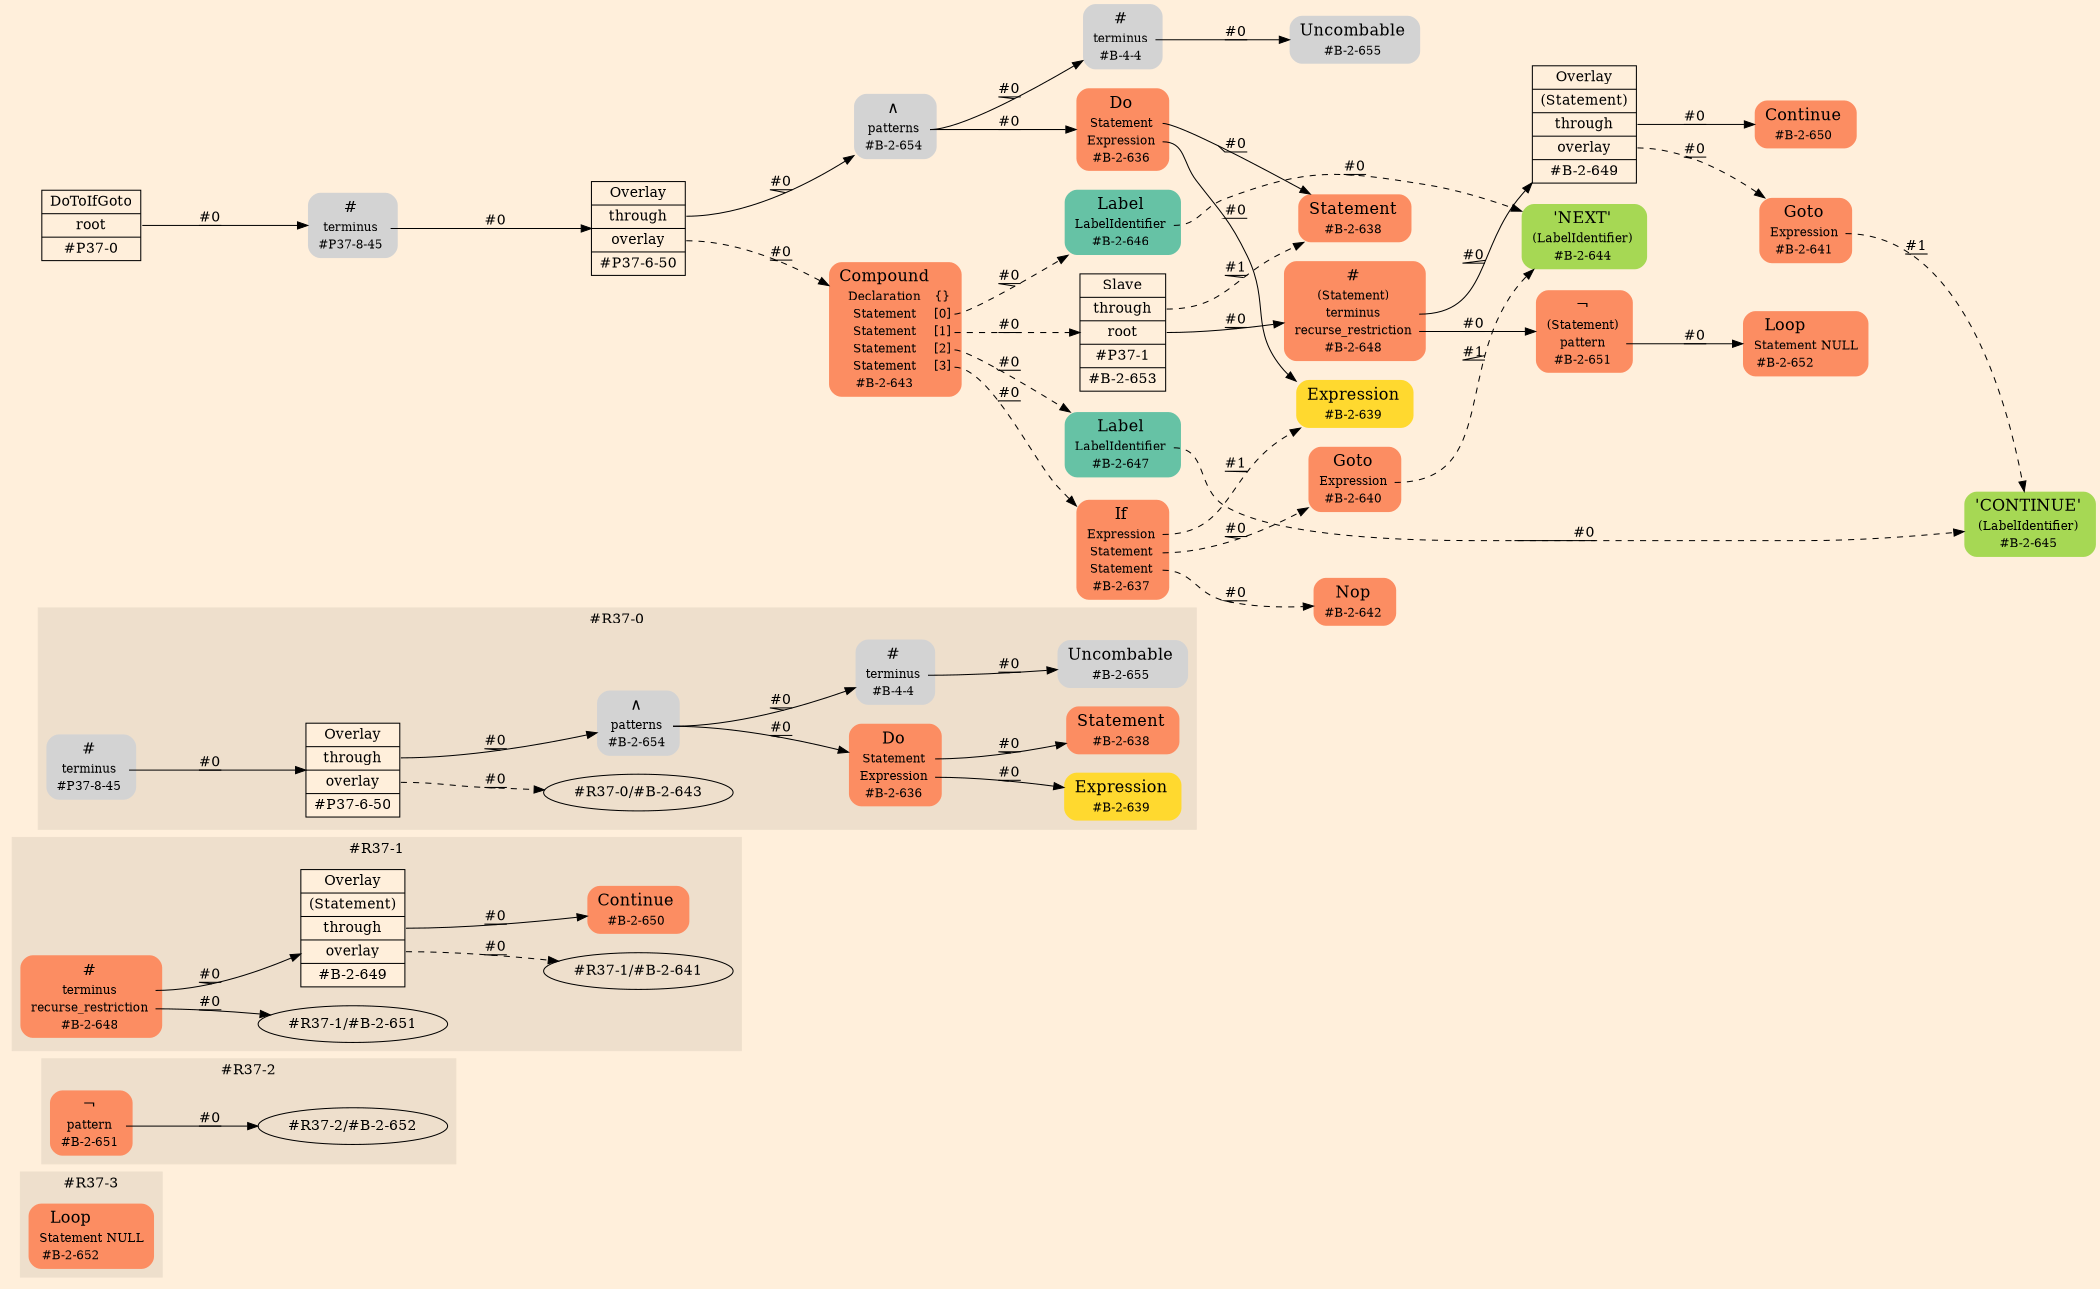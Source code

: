 digraph Inferno {
graph [
rankdir = "LR"
ranksep = 1.0
size = "14,20"
bgcolor = antiquewhite1
];
node [
];
subgraph "cluster#R37-3" {
label = "#R37-3"
style = "filled"
color = antiquewhite2
"#R37-3/#B-2-652" [
shape = "plaintext"
fillcolor = "/set28/2"
label = <<TABLE BORDER="0" CELLBORDER="0" CELLSPACING="0">
 <TR>
  <TD><FONT POINT-SIZE="16.0">Loop</FONT></TD>
  <TD></TD>
 </TR>
 <TR>
  <TD>Statement</TD>
  <TD PORT="port0">NULL</TD>
 </TR>
 <TR>
  <TD>#B-2-652</TD>
  <TD PORT="port1"></TD>
 </TR>
</TABLE>>
style = "rounded,filled"
fontsize = "12"
];
}
subgraph "cluster#R37-2" {
label = "#R37-2"
style = "filled"
color = antiquewhite2
"#R37-2/#B-2-651" [
shape = "plaintext"
fillcolor = "/set28/2"
label = <<TABLE BORDER="0" CELLBORDER="0" CELLSPACING="0">
 <TR>
  <TD><FONT POINT-SIZE="16.0">¬</FONT></TD>
  <TD></TD>
 </TR>
 <TR>
  <TD>pattern</TD>
  <TD PORT="port0"></TD>
 </TR>
 <TR>
  <TD>#B-2-651</TD>
  <TD PORT="port1"></TD>
 </TR>
</TABLE>>
style = "rounded,filled"
fontsize = "12"
];
"#R37-2/#B-2-651":port0 -> "#R37-2/#B-2-652" [style="solid"
label = "#0"
decorate = true
];
}
subgraph "cluster#R37-1" {
label = "#R37-1"
style = "filled"
color = antiquewhite2
"#R37-1/#B-2-650" [
shape = "plaintext"
fillcolor = "/set28/2"
label = <<TABLE BORDER="0" CELLBORDER="0" CELLSPACING="0">
 <TR>
  <TD><FONT POINT-SIZE="16.0">Continue</FONT></TD>
  <TD></TD>
 </TR>
 <TR>
  <TD>#B-2-650</TD>
  <TD PORT="port0"></TD>
 </TR>
</TABLE>>
style = "rounded,filled"
fontsize = "12"
];
"#R37-1/#B-2-648" [
shape = "plaintext"
fillcolor = "/set28/2"
label = <<TABLE BORDER="0" CELLBORDER="0" CELLSPACING="0">
 <TR>
  <TD><FONT POINT-SIZE="16.0">#</FONT></TD>
  <TD></TD>
 </TR>
 <TR>
  <TD>terminus</TD>
  <TD PORT="port0"></TD>
 </TR>
 <TR>
  <TD>recurse_restriction</TD>
  <TD PORT="port1"></TD>
 </TR>
 <TR>
  <TD>#B-2-648</TD>
  <TD PORT="port2"></TD>
 </TR>
</TABLE>>
style = "rounded,filled"
fontsize = "12"
];
"#R37-1/#B-2-649" [
shape = "record"
fillcolor = "/set28/2"
label = "<fixed> Overlay | <port0> (Statement) | <port1> through | <port2> overlay | <port3> #B-2-649"
style = "filled"
fontsize = "14"
fillcolor = antiquewhite1
];
"#R37-1/#B-2-648":port0 -> "#R37-1/#B-2-649" [style="solid"
label = "#0"
decorate = true
];
"#R37-1/#B-2-648":port1 -> "#R37-1/#B-2-651" [style="solid"
label = "#0"
decorate = true
];
"#R37-1/#B-2-649":port1 -> "#R37-1/#B-2-650" [style="solid"
label = "#0"
decorate = true
];
"#R37-1/#B-2-649":port2 -> "#R37-1/#B-2-641" [style="dashed"
label = "#0"
decorate = true
];
}
subgraph "cluster#R37-0" {
label = "#R37-0"
style = "filled"
color = antiquewhite2
"#R37-0/#B-2-655" [
shape = "plaintext"
label = <<TABLE BORDER="0" CELLBORDER="0" CELLSPACING="0">
 <TR>
  <TD><FONT POINT-SIZE="16.0">Uncombable</FONT></TD>
  <TD></TD>
 </TR>
 <TR>
  <TD>#B-2-655</TD>
  <TD PORT="port0"></TD>
 </TR>
</TABLE>>
style = "rounded,filled"
fontsize = "12"
];
"#R37-0/#P37-8-45" [
shape = "plaintext"
label = <<TABLE BORDER="0" CELLBORDER="0" CELLSPACING="0">
 <TR>
  <TD><FONT POINT-SIZE="16.0">#</FONT></TD>
  <TD></TD>
 </TR>
 <TR>
  <TD>terminus</TD>
  <TD PORT="port0"></TD>
 </TR>
 <TR>
  <TD>#P37-8-45</TD>
  <TD PORT="port1"></TD>
 </TR>
</TABLE>>
style = "rounded,filled"
fontsize = "12"
];
"#R37-0/#B-2-636" [
shape = "plaintext"
fillcolor = "/set28/2"
label = <<TABLE BORDER="0" CELLBORDER="0" CELLSPACING="0">
 <TR>
  <TD><FONT POINT-SIZE="16.0">Do</FONT></TD>
  <TD></TD>
 </TR>
 <TR>
  <TD>Statement</TD>
  <TD PORT="port0"></TD>
 </TR>
 <TR>
  <TD>Expression</TD>
  <TD PORT="port1"></TD>
 </TR>
 <TR>
  <TD>#B-2-636</TD>
  <TD PORT="port2"></TD>
 </TR>
</TABLE>>
style = "rounded,filled"
fontsize = "12"
];
"#R37-0/#B-2-654" [
shape = "plaintext"
label = <<TABLE BORDER="0" CELLBORDER="0" CELLSPACING="0">
 <TR>
  <TD><FONT POINT-SIZE="16.0">∧</FONT></TD>
  <TD></TD>
 </TR>
 <TR>
  <TD>patterns</TD>
  <TD PORT="port0"></TD>
 </TR>
 <TR>
  <TD>#B-2-654</TD>
  <TD PORT="port1"></TD>
 </TR>
</TABLE>>
style = "rounded,filled"
fontsize = "12"
];
"#R37-0/#B-4-4" [
shape = "plaintext"
label = <<TABLE BORDER="0" CELLBORDER="0" CELLSPACING="0">
 <TR>
  <TD><FONT POINT-SIZE="16.0">#</FONT></TD>
  <TD></TD>
 </TR>
 <TR>
  <TD>terminus</TD>
  <TD PORT="port0"></TD>
 </TR>
 <TR>
  <TD>#B-4-4</TD>
  <TD PORT="port1"></TD>
 </TR>
</TABLE>>
style = "rounded,filled"
fontsize = "12"
];
"#R37-0/#B-2-639" [
shape = "plaintext"
fillcolor = "/set28/6"
label = <<TABLE BORDER="0" CELLBORDER="0" CELLSPACING="0">
 <TR>
  <TD><FONT POINT-SIZE="16.0">Expression</FONT></TD>
  <TD></TD>
 </TR>
 <TR>
  <TD>#B-2-639</TD>
  <TD PORT="port0"></TD>
 </TR>
</TABLE>>
style = "rounded,filled"
fontsize = "12"
];
"#R37-0/#P37-6-50" [
shape = "record"
label = "<fixed> Overlay | <port0> through | <port1> overlay | <port2> #P37-6-50"
style = "filled"
fontsize = "14"
fillcolor = antiquewhite1
];
"#R37-0/#B-2-638" [
shape = "plaintext"
fillcolor = "/set28/2"
label = <<TABLE BORDER="0" CELLBORDER="0" CELLSPACING="0">
 <TR>
  <TD><FONT POINT-SIZE="16.0">Statement</FONT></TD>
  <TD></TD>
 </TR>
 <TR>
  <TD>#B-2-638</TD>
  <TD PORT="port0"></TD>
 </TR>
</TABLE>>
style = "rounded,filled"
fontsize = "12"
];
"#R37-0/#P37-8-45":port0 -> "#R37-0/#P37-6-50" [style="solid"
label = "#0"
decorate = true
];
"#R37-0/#B-2-636":port0 -> "#R37-0/#B-2-638" [style="solid"
label = "#0"
decorate = true
];
"#R37-0/#B-2-636":port1 -> "#R37-0/#B-2-639" [style="solid"
label = "#0"
decorate = true
];
"#R37-0/#B-2-654":port0 -> "#R37-0/#B-2-636" [style="solid"
label = "#0"
decorate = true
];
"#R37-0/#B-2-654":port0 -> "#R37-0/#B-4-4" [style="solid"
label = "#0"
decorate = true
];
"#R37-0/#B-4-4":port0 -> "#R37-0/#B-2-655" [style="solid"
label = "#0"
decorate = true
];
"#R37-0/#P37-6-50":port0 -> "#R37-0/#B-2-654" [style="solid"
label = "#0"
decorate = true
];
"#R37-0/#P37-6-50":port1 -> "#R37-0/#B-2-643" [style="dashed"
label = "#0"
decorate = true
];
}
"/CR#P37-0" [
shape = "record"
fillcolor = "transparent"
label = "<fixed> DoToIfGoto | <port0> root | <port1> #P37-0"
style = "filled"
fontsize = "14"
fillcolor = antiquewhite1
];
"/#P37-8-45" [
shape = "plaintext"
label = <<TABLE BORDER="0" CELLBORDER="0" CELLSPACING="0">
 <TR>
  <TD><FONT POINT-SIZE="16.0">#</FONT></TD>
  <TD></TD>
 </TR>
 <TR>
  <TD>terminus</TD>
  <TD PORT="port0"></TD>
 </TR>
 <TR>
  <TD>#P37-8-45</TD>
  <TD PORT="port1"></TD>
 </TR>
</TABLE>>
style = "rounded,filled"
fontsize = "12"
];
"/#P37-6-50" [
shape = "record"
label = "<fixed> Overlay | <port0> through | <port1> overlay | <port2> #P37-6-50"
style = "filled"
fontsize = "14"
fillcolor = antiquewhite1
];
"/#B-2-654" [
shape = "plaintext"
label = <<TABLE BORDER="0" CELLBORDER="0" CELLSPACING="0">
 <TR>
  <TD><FONT POINT-SIZE="16.0">∧</FONT></TD>
  <TD></TD>
 </TR>
 <TR>
  <TD>patterns</TD>
  <TD PORT="port0"></TD>
 </TR>
 <TR>
  <TD>#B-2-654</TD>
  <TD PORT="port1"></TD>
 </TR>
</TABLE>>
style = "rounded,filled"
fontsize = "12"
];
"/#B-2-636" [
shape = "plaintext"
fillcolor = "/set28/2"
label = <<TABLE BORDER="0" CELLBORDER="0" CELLSPACING="0">
 <TR>
  <TD><FONT POINT-SIZE="16.0">Do</FONT></TD>
  <TD></TD>
 </TR>
 <TR>
  <TD>Statement</TD>
  <TD PORT="port0"></TD>
 </TR>
 <TR>
  <TD>Expression</TD>
  <TD PORT="port1"></TD>
 </TR>
 <TR>
  <TD>#B-2-636</TD>
  <TD PORT="port2"></TD>
 </TR>
</TABLE>>
style = "rounded,filled"
fontsize = "12"
];
"/#B-2-638" [
shape = "plaintext"
fillcolor = "/set28/2"
label = <<TABLE BORDER="0" CELLBORDER="0" CELLSPACING="0">
 <TR>
  <TD><FONT POINT-SIZE="16.0">Statement</FONT></TD>
  <TD></TD>
 </TR>
 <TR>
  <TD>#B-2-638</TD>
  <TD PORT="port0"></TD>
 </TR>
</TABLE>>
style = "rounded,filled"
fontsize = "12"
];
"/#B-2-639" [
shape = "plaintext"
fillcolor = "/set28/6"
label = <<TABLE BORDER="0" CELLBORDER="0" CELLSPACING="0">
 <TR>
  <TD><FONT POINT-SIZE="16.0">Expression</FONT></TD>
  <TD></TD>
 </TR>
 <TR>
  <TD>#B-2-639</TD>
  <TD PORT="port0"></TD>
 </TR>
</TABLE>>
style = "rounded,filled"
fontsize = "12"
];
"/#B-4-4" [
shape = "plaintext"
label = <<TABLE BORDER="0" CELLBORDER="0" CELLSPACING="0">
 <TR>
  <TD><FONT POINT-SIZE="16.0">#</FONT></TD>
  <TD></TD>
 </TR>
 <TR>
  <TD>terminus</TD>
  <TD PORT="port0"></TD>
 </TR>
 <TR>
  <TD>#B-4-4</TD>
  <TD PORT="port1"></TD>
 </TR>
</TABLE>>
style = "rounded,filled"
fontsize = "12"
];
"/#B-2-655" [
shape = "plaintext"
label = <<TABLE BORDER="0" CELLBORDER="0" CELLSPACING="0">
 <TR>
  <TD><FONT POINT-SIZE="16.0">Uncombable</FONT></TD>
  <TD></TD>
 </TR>
 <TR>
  <TD>#B-2-655</TD>
  <TD PORT="port0"></TD>
 </TR>
</TABLE>>
style = "rounded,filled"
fontsize = "12"
];
"/#B-2-643" [
shape = "plaintext"
fillcolor = "/set28/2"
label = <<TABLE BORDER="0" CELLBORDER="0" CELLSPACING="0">
 <TR>
  <TD><FONT POINT-SIZE="16.0">Compound</FONT></TD>
  <TD></TD>
 </TR>
 <TR>
  <TD>Declaration</TD>
  <TD PORT="port0">{}</TD>
 </TR>
 <TR>
  <TD>Statement</TD>
  <TD PORT="port1">[0]</TD>
 </TR>
 <TR>
  <TD>Statement</TD>
  <TD PORT="port2">[1]</TD>
 </TR>
 <TR>
  <TD>Statement</TD>
  <TD PORT="port3">[2]</TD>
 </TR>
 <TR>
  <TD>Statement</TD>
  <TD PORT="port4">[3]</TD>
 </TR>
 <TR>
  <TD>#B-2-643</TD>
  <TD PORT="port5"></TD>
 </TR>
</TABLE>>
style = "rounded,filled"
fontsize = "12"
];
"/#B-2-646" [
shape = "plaintext"
fillcolor = "/set28/1"
label = <<TABLE BORDER="0" CELLBORDER="0" CELLSPACING="0">
 <TR>
  <TD><FONT POINT-SIZE="16.0">Label</FONT></TD>
  <TD></TD>
 </TR>
 <TR>
  <TD>LabelIdentifier</TD>
  <TD PORT="port0"></TD>
 </TR>
 <TR>
  <TD>#B-2-646</TD>
  <TD PORT="port1"></TD>
 </TR>
</TABLE>>
style = "rounded,filled"
fontsize = "12"
];
"/#B-2-644" [
shape = "plaintext"
fillcolor = "/set28/5"
label = <<TABLE BORDER="0" CELLBORDER="0" CELLSPACING="0">
 <TR>
  <TD><FONT POINT-SIZE="16.0">'NEXT'</FONT></TD>
  <TD></TD>
 </TR>
 <TR>
  <TD>(LabelIdentifier)</TD>
  <TD PORT="port0"></TD>
 </TR>
 <TR>
  <TD>#B-2-644</TD>
  <TD PORT="port1"></TD>
 </TR>
</TABLE>>
style = "rounded,filled"
fontsize = "12"
];
"/#B-2-653" [
shape = "record"
fillcolor = "/set28/2"
label = "<fixed> Slave | <port0> through | <port1> root | <port2> #P37-1 | <port3> #B-2-653"
style = "filled"
fontsize = "14"
fillcolor = antiquewhite1
];
"/#B-2-648" [
shape = "plaintext"
fillcolor = "/set28/2"
label = <<TABLE BORDER="0" CELLBORDER="0" CELLSPACING="0">
 <TR>
  <TD><FONT POINT-SIZE="16.0">#</FONT></TD>
  <TD></TD>
 </TR>
 <TR>
  <TD>(Statement)</TD>
  <TD PORT="port0"></TD>
 </TR>
 <TR>
  <TD>terminus</TD>
  <TD PORT="port1"></TD>
 </TR>
 <TR>
  <TD>recurse_restriction</TD>
  <TD PORT="port2"></TD>
 </TR>
 <TR>
  <TD>#B-2-648</TD>
  <TD PORT="port3"></TD>
 </TR>
</TABLE>>
style = "rounded,filled"
fontsize = "12"
];
"/#B-2-649" [
shape = "record"
fillcolor = "/set28/2"
label = "<fixed> Overlay | <port0> (Statement) | <port1> through | <port2> overlay | <port3> #B-2-649"
style = "filled"
fontsize = "14"
fillcolor = antiquewhite1
];
"/#B-2-650" [
shape = "plaintext"
fillcolor = "/set28/2"
label = <<TABLE BORDER="0" CELLBORDER="0" CELLSPACING="0">
 <TR>
  <TD><FONT POINT-SIZE="16.0">Continue</FONT></TD>
  <TD></TD>
 </TR>
 <TR>
  <TD>#B-2-650</TD>
  <TD PORT="port0"></TD>
 </TR>
</TABLE>>
style = "rounded,filled"
fontsize = "12"
];
"/#B-2-641" [
shape = "plaintext"
fillcolor = "/set28/2"
label = <<TABLE BORDER="0" CELLBORDER="0" CELLSPACING="0">
 <TR>
  <TD><FONT POINT-SIZE="16.0">Goto</FONT></TD>
  <TD></TD>
 </TR>
 <TR>
  <TD>Expression</TD>
  <TD PORT="port0"></TD>
 </TR>
 <TR>
  <TD>#B-2-641</TD>
  <TD PORT="port1"></TD>
 </TR>
</TABLE>>
style = "rounded,filled"
fontsize = "12"
];
"/#B-2-645" [
shape = "plaintext"
fillcolor = "/set28/5"
label = <<TABLE BORDER="0" CELLBORDER="0" CELLSPACING="0">
 <TR>
  <TD><FONT POINT-SIZE="16.0">'CONTINUE'</FONT></TD>
  <TD></TD>
 </TR>
 <TR>
  <TD>(LabelIdentifier)</TD>
  <TD PORT="port0"></TD>
 </TR>
 <TR>
  <TD>#B-2-645</TD>
  <TD PORT="port1"></TD>
 </TR>
</TABLE>>
style = "rounded,filled"
fontsize = "12"
];
"/#B-2-651" [
shape = "plaintext"
fillcolor = "/set28/2"
label = <<TABLE BORDER="0" CELLBORDER="0" CELLSPACING="0">
 <TR>
  <TD><FONT POINT-SIZE="16.0">¬</FONT></TD>
  <TD></TD>
 </TR>
 <TR>
  <TD>(Statement)</TD>
  <TD PORT="port0"></TD>
 </TR>
 <TR>
  <TD>pattern</TD>
  <TD PORT="port1"></TD>
 </TR>
 <TR>
  <TD>#B-2-651</TD>
  <TD PORT="port2"></TD>
 </TR>
</TABLE>>
style = "rounded,filled"
fontsize = "12"
];
"/#B-2-652" [
shape = "plaintext"
fillcolor = "/set28/2"
label = <<TABLE BORDER="0" CELLBORDER="0" CELLSPACING="0">
 <TR>
  <TD><FONT POINT-SIZE="16.0">Loop</FONT></TD>
  <TD></TD>
 </TR>
 <TR>
  <TD>Statement</TD>
  <TD PORT="port0">NULL</TD>
 </TR>
 <TR>
  <TD>#B-2-652</TD>
  <TD PORT="port1"></TD>
 </TR>
</TABLE>>
style = "rounded,filled"
fontsize = "12"
];
"/#B-2-647" [
shape = "plaintext"
fillcolor = "/set28/1"
label = <<TABLE BORDER="0" CELLBORDER="0" CELLSPACING="0">
 <TR>
  <TD><FONT POINT-SIZE="16.0">Label</FONT></TD>
  <TD></TD>
 </TR>
 <TR>
  <TD>LabelIdentifier</TD>
  <TD PORT="port0"></TD>
 </TR>
 <TR>
  <TD>#B-2-647</TD>
  <TD PORT="port1"></TD>
 </TR>
</TABLE>>
style = "rounded,filled"
fontsize = "12"
];
"/#B-2-637" [
shape = "plaintext"
fillcolor = "/set28/2"
label = <<TABLE BORDER="0" CELLBORDER="0" CELLSPACING="0">
 <TR>
  <TD><FONT POINT-SIZE="16.0">If</FONT></TD>
  <TD></TD>
 </TR>
 <TR>
  <TD>Expression</TD>
  <TD PORT="port0"></TD>
 </TR>
 <TR>
  <TD>Statement</TD>
  <TD PORT="port1"></TD>
 </TR>
 <TR>
  <TD>Statement</TD>
  <TD PORT="port2"></TD>
 </TR>
 <TR>
  <TD>#B-2-637</TD>
  <TD PORT="port3"></TD>
 </TR>
</TABLE>>
style = "rounded,filled"
fontsize = "12"
];
"/#B-2-640" [
shape = "plaintext"
fillcolor = "/set28/2"
label = <<TABLE BORDER="0" CELLBORDER="0" CELLSPACING="0">
 <TR>
  <TD><FONT POINT-SIZE="16.0">Goto</FONT></TD>
  <TD></TD>
 </TR>
 <TR>
  <TD>Expression</TD>
  <TD PORT="port0"></TD>
 </TR>
 <TR>
  <TD>#B-2-640</TD>
  <TD PORT="port1"></TD>
 </TR>
</TABLE>>
style = "rounded,filled"
fontsize = "12"
];
"/#B-2-642" [
shape = "plaintext"
fillcolor = "/set28/2"
label = <<TABLE BORDER="0" CELLBORDER="0" CELLSPACING="0">
 <TR>
  <TD><FONT POINT-SIZE="16.0">Nop</FONT></TD>
  <TD></TD>
 </TR>
 <TR>
  <TD>#B-2-642</TD>
  <TD PORT="port0"></TD>
 </TR>
</TABLE>>
style = "rounded,filled"
fontsize = "12"
];
"/CR#P37-0":port0 -> "/#P37-8-45" [style="solid"
label = "#0"
decorate = true
];
"/#P37-8-45":port0 -> "/#P37-6-50" [style="solid"
label = "#0"
decorate = true
];
"/#P37-6-50":port0 -> "/#B-2-654" [style="solid"
label = "#0"
decorate = true
];
"/#P37-6-50":port1 -> "/#B-2-643" [style="dashed"
label = "#0"
decorate = true
];
"/#B-2-654":port0 -> "/#B-2-636" [style="solid"
label = "#0"
decorate = true
];
"/#B-2-654":port0 -> "/#B-4-4" [style="solid"
label = "#0"
decorate = true
];
"/#B-2-636":port0 -> "/#B-2-638" [style="solid"
label = "#0"
decorate = true
];
"/#B-2-636":port1 -> "/#B-2-639" [style="solid"
label = "#0"
decorate = true
];
"/#B-4-4":port0 -> "/#B-2-655" [style="solid"
label = "#0"
decorate = true
];
"/#B-2-643":port1 -> "/#B-2-646" [style="dashed"
label = "#0"
decorate = true
];
"/#B-2-643":port2 -> "/#B-2-653" [style="dashed"
label = "#0"
decorate = true
];
"/#B-2-643":port3 -> "/#B-2-647" [style="dashed"
label = "#0"
decorate = true
];
"/#B-2-643":port4 -> "/#B-2-637" [style="dashed"
label = "#0"
decorate = true
];
"/#B-2-646":port0 -> "/#B-2-644" [style="dashed"
label = "#0"
decorate = true
];
"/#B-2-653":port0 -> "/#B-2-638" [style="dashed"
label = "#1"
decorate = true
];
"/#B-2-653":port1 -> "/#B-2-648" [style="solid"
label = "#0"
decorate = true
];
"/#B-2-648":port1 -> "/#B-2-649" [style="solid"
label = "#0"
decorate = true
];
"/#B-2-648":port2 -> "/#B-2-651" [style="solid"
label = "#0"
decorate = true
];
"/#B-2-649":port1 -> "/#B-2-650" [style="solid"
label = "#0"
decorate = true
];
"/#B-2-649":port2 -> "/#B-2-641" [style="dashed"
label = "#0"
decorate = true
];
"/#B-2-641":port0 -> "/#B-2-645" [style="dashed"
label = "#1"
decorate = true
];
"/#B-2-651":port1 -> "/#B-2-652" [style="solid"
label = "#0"
decorate = true
];
"/#B-2-647":port0 -> "/#B-2-645" [style="dashed"
label = "#0"
decorate = true
];
"/#B-2-637":port0 -> "/#B-2-639" [style="dashed"
label = "#1"
decorate = true
];
"/#B-2-637":port1 -> "/#B-2-640" [style="dashed"
label = "#0"
decorate = true
];
"/#B-2-637":port2 -> "/#B-2-642" [style="dashed"
label = "#0"
decorate = true
];
"/#B-2-640":port0 -> "/#B-2-644" [style="dashed"
label = "#1"
decorate = true
];
}
